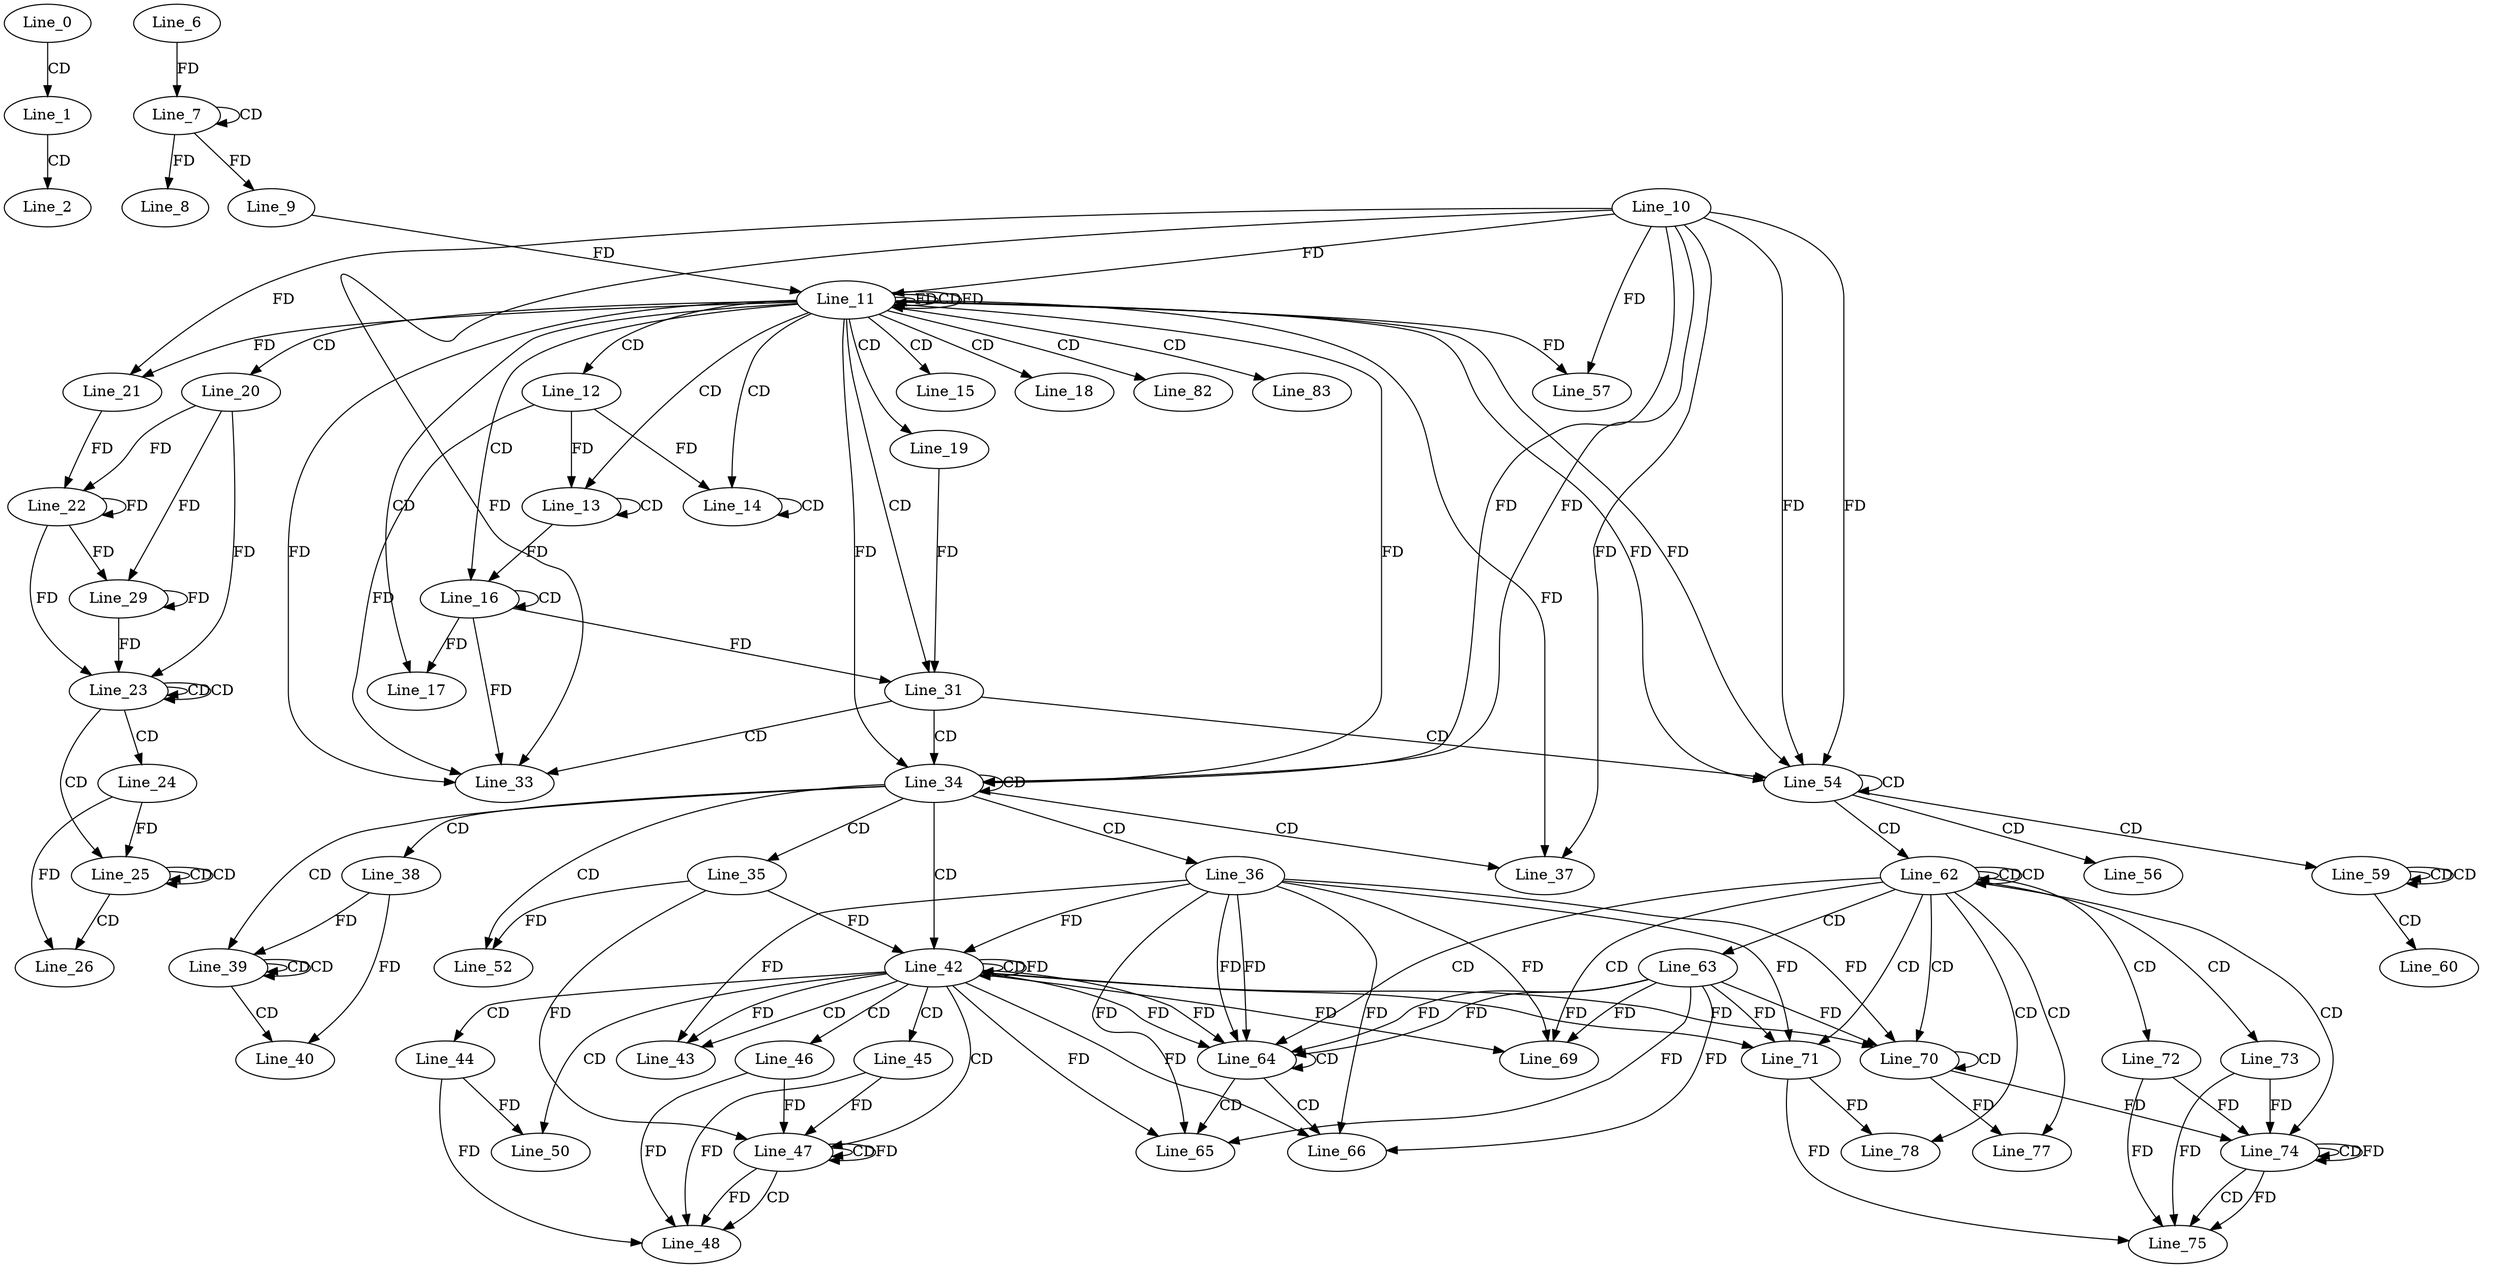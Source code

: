 digraph G {
  Line_0;
  Line_1;
  Line_2;
  Line_7;
  Line_7;
  Line_6;
  Line_8;
  Line_9;
  Line_11;
  Line_10;
  Line_11;
  Line_9;
  Line_11;
  Line_11;
  Line_11;
  Line_12;
  Line_13;
  Line_13;
  Line_14;
  Line_14;
  Line_15;
  Line_16;
  Line_16;
  Line_17;
  Line_18;
  Line_19;
  Line_20;
  Line_21;
  Line_22;
  Line_21;
  Line_23;
  Line_23;
  Line_23;
  Line_24;
  Line_25;
  Line_25;
  Line_25;
  Line_26;
  Line_29;
  Line_31;
  Line_31;
  Line_33;
  Line_34;
  Line_34;
  Line_35;
  Line_36;
  Line_37;
  Line_37;
  Line_38;
  Line_39;
  Line_39;
  Line_39;
  Line_40;
  Line_42;
  Line_42;
  Line_42;
  Line_43;
  Line_43;
  Line_44;
  Line_45;
  Line_46;
  Line_47;
  Line_47;
  Line_47;
  Line_48;
  Line_50;
  Line_52;
  Line_54;
  Line_54;
  Line_56;
  Line_57;
  Line_59;
  Line_59;
  Line_59;
  Line_60;
  Line_62;
  Line_62;
  Line_63;
  Line_64;
  Line_64;
  Line_65;
  Line_65;
  Line_66;
  Line_66;
  Line_69;
  Line_69;
  Line_70;
  Line_70;
  Line_71;
  Line_71;
  Line_72;
  Line_73;
  Line_74;
  Line_74;
  Line_74;
  Line_75;
  Line_77;
  Line_78;
  Line_82;
  Line_83;
  Line_0 -> Line_1 [ label="CD" ];
  Line_1 -> Line_2 [ label="CD" ];
  Line_7 -> Line_7 [ label="CD" ];
  Line_6 -> Line_7 [ label="FD" ];
  Line_7 -> Line_8 [ label="FD" ];
  Line_7 -> Line_9 [ label="FD" ];
  Line_11 -> Line_11 [ label="FD" ];
  Line_10 -> Line_11 [ label="FD" ];
  Line_9 -> Line_11 [ label="FD" ];
  Line_11 -> Line_11 [ label="CD" ];
  Line_11 -> Line_11 [ label="FD" ];
  Line_11 -> Line_12 [ label="CD" ];
  Line_11 -> Line_13 [ label="CD" ];
  Line_13 -> Line_13 [ label="CD" ];
  Line_12 -> Line_13 [ label="FD" ];
  Line_11 -> Line_14 [ label="CD" ];
  Line_14 -> Line_14 [ label="CD" ];
  Line_12 -> Line_14 [ label="FD" ];
  Line_11 -> Line_15 [ label="CD" ];
  Line_11 -> Line_16 [ label="CD" ];
  Line_16 -> Line_16 [ label="CD" ];
  Line_13 -> Line_16 [ label="FD" ];
  Line_11 -> Line_17 [ label="CD" ];
  Line_16 -> Line_17 [ label="FD" ];
  Line_11 -> Line_18 [ label="CD" ];
  Line_11 -> Line_19 [ label="CD" ];
  Line_11 -> Line_20 [ label="CD" ];
  Line_11 -> Line_21 [ label="FD" ];
  Line_10 -> Line_21 [ label="FD" ];
  Line_20 -> Line_22 [ label="FD" ];
  Line_22 -> Line_22 [ label="FD" ];
  Line_21 -> Line_22 [ label="FD" ];
  Line_23 -> Line_23 [ label="CD" ];
  Line_23 -> Line_23 [ label="CD" ];
  Line_20 -> Line_23 [ label="FD" ];
  Line_22 -> Line_23 [ label="FD" ];
  Line_23 -> Line_24 [ label="CD" ];
  Line_23 -> Line_25 [ label="CD" ];
  Line_25 -> Line_25 [ label="CD" ];
  Line_25 -> Line_25 [ label="CD" ];
  Line_24 -> Line_25 [ label="FD" ];
  Line_25 -> Line_26 [ label="CD" ];
  Line_24 -> Line_26 [ label="FD" ];
  Line_20 -> Line_29 [ label="FD" ];
  Line_22 -> Line_29 [ label="FD" ];
  Line_29 -> Line_29 [ label="FD" ];
  Line_11 -> Line_31 [ label="CD" ];
  Line_16 -> Line_31 [ label="FD" ];
  Line_19 -> Line_31 [ label="FD" ];
  Line_31 -> Line_33 [ label="CD" ];
  Line_11 -> Line_33 [ label="FD" ];
  Line_10 -> Line_33 [ label="FD" ];
  Line_12 -> Line_33 [ label="FD" ];
  Line_16 -> Line_33 [ label="FD" ];
  Line_31 -> Line_34 [ label="CD" ];
  Line_11 -> Line_34 [ label="FD" ];
  Line_10 -> Line_34 [ label="FD" ];
  Line_34 -> Line_34 [ label="CD" ];
  Line_11 -> Line_34 [ label="FD" ];
  Line_10 -> Line_34 [ label="FD" ];
  Line_34 -> Line_35 [ label="CD" ];
  Line_34 -> Line_36 [ label="CD" ];
  Line_34 -> Line_37 [ label="CD" ];
  Line_11 -> Line_37 [ label="FD" ];
  Line_10 -> Line_37 [ label="FD" ];
  Line_34 -> Line_38 [ label="CD" ];
  Line_34 -> Line_39 [ label="CD" ];
  Line_39 -> Line_39 [ label="CD" ];
  Line_39 -> Line_39 [ label="CD" ];
  Line_38 -> Line_39 [ label="FD" ];
  Line_39 -> Line_40 [ label="CD" ];
  Line_38 -> Line_40 [ label="FD" ];
  Line_34 -> Line_42 [ label="CD" ];
  Line_42 -> Line_42 [ label="CD" ];
  Line_42 -> Line_42 [ label="FD" ];
  Line_36 -> Line_42 [ label="FD" ];
  Line_35 -> Line_42 [ label="FD" ];
  Line_42 -> Line_43 [ label="CD" ];
  Line_42 -> Line_43 [ label="FD" ];
  Line_36 -> Line_43 [ label="FD" ];
  Line_42 -> Line_44 [ label="CD" ];
  Line_42 -> Line_45 [ label="CD" ];
  Line_42 -> Line_46 [ label="CD" ];
  Line_42 -> Line_47 [ label="CD" ];
  Line_47 -> Line_47 [ label="CD" ];
  Line_47 -> Line_47 [ label="FD" ];
  Line_46 -> Line_47 [ label="FD" ];
  Line_35 -> Line_47 [ label="FD" ];
  Line_45 -> Line_47 [ label="FD" ];
  Line_47 -> Line_48 [ label="CD" ];
  Line_44 -> Line_48 [ label="FD" ];
  Line_45 -> Line_48 [ label="FD" ];
  Line_47 -> Line_48 [ label="FD" ];
  Line_46 -> Line_48 [ label="FD" ];
  Line_42 -> Line_50 [ label="CD" ];
  Line_44 -> Line_50 [ label="FD" ];
  Line_34 -> Line_52 [ label="CD" ];
  Line_35 -> Line_52 [ label="FD" ];
  Line_31 -> Line_54 [ label="CD" ];
  Line_11 -> Line_54 [ label="FD" ];
  Line_10 -> Line_54 [ label="FD" ];
  Line_54 -> Line_54 [ label="CD" ];
  Line_11 -> Line_54 [ label="FD" ];
  Line_10 -> Line_54 [ label="FD" ];
  Line_54 -> Line_56 [ label="CD" ];
  Line_11 -> Line_57 [ label="FD" ];
  Line_10 -> Line_57 [ label="FD" ];
  Line_54 -> Line_59 [ label="CD" ];
  Line_59 -> Line_59 [ label="CD" ];
  Line_59 -> Line_59 [ label="CD" ];
  Line_59 -> Line_60 [ label="CD" ];
  Line_54 -> Line_62 [ label="CD" ];
  Line_62 -> Line_62 [ label="CD" ];
  Line_62 -> Line_62 [ label="CD" ];
  Line_62 -> Line_63 [ label="CD" ];
  Line_62 -> Line_64 [ label="CD" ];
  Line_63 -> Line_64 [ label="FD" ];
  Line_42 -> Line_64 [ label="FD" ];
  Line_36 -> Line_64 [ label="FD" ];
  Line_64 -> Line_64 [ label="CD" ];
  Line_63 -> Line_64 [ label="FD" ];
  Line_42 -> Line_64 [ label="FD" ];
  Line_36 -> Line_64 [ label="FD" ];
  Line_64 -> Line_65 [ label="CD" ];
  Line_63 -> Line_65 [ label="FD" ];
  Line_42 -> Line_65 [ label="FD" ];
  Line_36 -> Line_65 [ label="FD" ];
  Line_64 -> Line_66 [ label="CD" ];
  Line_63 -> Line_66 [ label="FD" ];
  Line_42 -> Line_66 [ label="FD" ];
  Line_36 -> Line_66 [ label="FD" ];
  Line_62 -> Line_69 [ label="CD" ];
  Line_63 -> Line_69 [ label="FD" ];
  Line_42 -> Line_69 [ label="FD" ];
  Line_36 -> Line_69 [ label="FD" ];
  Line_62 -> Line_70 [ label="CD" ];
  Line_70 -> Line_70 [ label="CD" ];
  Line_63 -> Line_70 [ label="FD" ];
  Line_42 -> Line_70 [ label="FD" ];
  Line_36 -> Line_70 [ label="FD" ];
  Line_62 -> Line_71 [ label="CD" ];
  Line_63 -> Line_71 [ label="FD" ];
  Line_42 -> Line_71 [ label="FD" ];
  Line_36 -> Line_71 [ label="FD" ];
  Line_62 -> Line_72 [ label="CD" ];
  Line_62 -> Line_73 [ label="CD" ];
  Line_62 -> Line_74 [ label="CD" ];
  Line_74 -> Line_74 [ label="CD" ];
  Line_74 -> Line_74 [ label="FD" ];
  Line_73 -> Line_74 [ label="FD" ];
  Line_70 -> Line_74 [ label="FD" ];
  Line_72 -> Line_74 [ label="FD" ];
  Line_74 -> Line_75 [ label="CD" ];
  Line_71 -> Line_75 [ label="FD" ];
  Line_72 -> Line_75 [ label="FD" ];
  Line_74 -> Line_75 [ label="FD" ];
  Line_73 -> Line_75 [ label="FD" ];
  Line_62 -> Line_77 [ label="CD" ];
  Line_70 -> Line_77 [ label="FD" ];
  Line_62 -> Line_78 [ label="CD" ];
  Line_71 -> Line_78 [ label="FD" ];
  Line_11 -> Line_82 [ label="CD" ];
  Line_11 -> Line_83 [ label="CD" ];
  Line_29 -> Line_23 [ label="FD" ];
}
